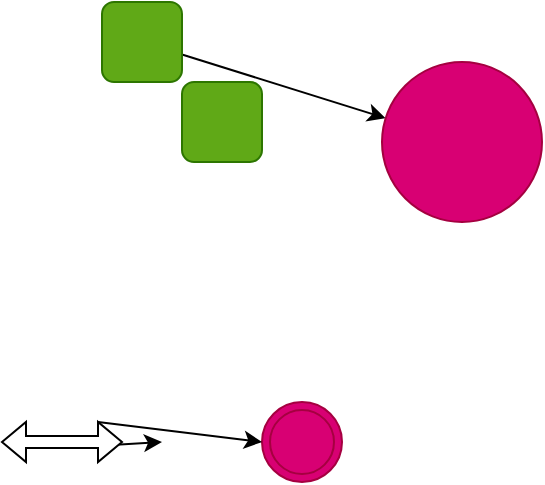 <mxfile>
    <diagram id="uSczTDa4xtKbFpw5uKGz" name="Page-1">
        <mxGraphModel dx="662" dy="464" grid="1" gridSize="10" guides="1" tooltips="1" connect="1" arrows="1" fold="1" page="1" pageScale="1" pageWidth="850" pageHeight="1100" math="0" shadow="0">
            <root>
                <mxCell id="0"/>
                <mxCell id="1" parent="0"/>
                <mxCell id="5" value="" style="edgeStyle=none;html=1;" edge="1" parent="1" source="2" target="4">
                    <mxGeometry relative="1" as="geometry"/>
                </mxCell>
                <mxCell id="2" value="" style="rounded=1;whiteSpace=wrap;html=1;fillColor=#60a917;fontColor=#ffffff;strokeColor=#2D7600;" vertex="1" parent="1">
                    <mxGeometry x="120" y="360" width="40" height="40" as="geometry"/>
                </mxCell>
                <mxCell id="3" value="" style="rounded=1;whiteSpace=wrap;html=1;fillColor=#60a917;fontColor=#ffffff;strokeColor=#2D7600;" vertex="1" parent="1">
                    <mxGeometry x="160" y="400" width="40" height="40" as="geometry"/>
                </mxCell>
                <mxCell id="4" value="" style="ellipse;whiteSpace=wrap;html=1;fillColor=#d80073;strokeColor=#A50040;fontColor=#ffffff;rounded=1;" vertex="1" parent="1">
                    <mxGeometry x="260" y="390" width="80" height="80" as="geometry"/>
                </mxCell>
                <mxCell id="6" value="" style="ellipse;shape=doubleEllipse;whiteSpace=wrap;html=1;fillColor=#d80073;fontColor=#ffffff;strokeColor=#A50040;" vertex="1" parent="1">
                    <mxGeometry x="200" y="560" width="40" height="40" as="geometry"/>
                </mxCell>
                <mxCell id="8" style="edgeStyle=none;html=1;exitX=0;exitY=0;exitDx=30;exitDy=13;exitPerimeter=0;" edge="1" parent="1" source="7">
                    <mxGeometry relative="1" as="geometry">
                        <mxPoint x="150" y="580" as="targetPoint"/>
                    </mxGeometry>
                </mxCell>
                <mxCell id="9" style="edgeStyle=none;html=1;exitX=0;exitY=0;exitDx=48;exitDy=0;exitPerimeter=0;entryX=0;entryY=0.5;entryDx=0;entryDy=0;" edge="1" parent="1" source="7" target="6">
                    <mxGeometry relative="1" as="geometry"/>
                </mxCell>
                <mxCell id="7" value="" style="shape=doubleArrow;whiteSpace=wrap;html=1;" vertex="1" parent="1">
                    <mxGeometry x="70" y="570" width="60" height="20" as="geometry"/>
                </mxCell>
            </root>
        </mxGraphModel>
    </diagram>
</mxfile>
